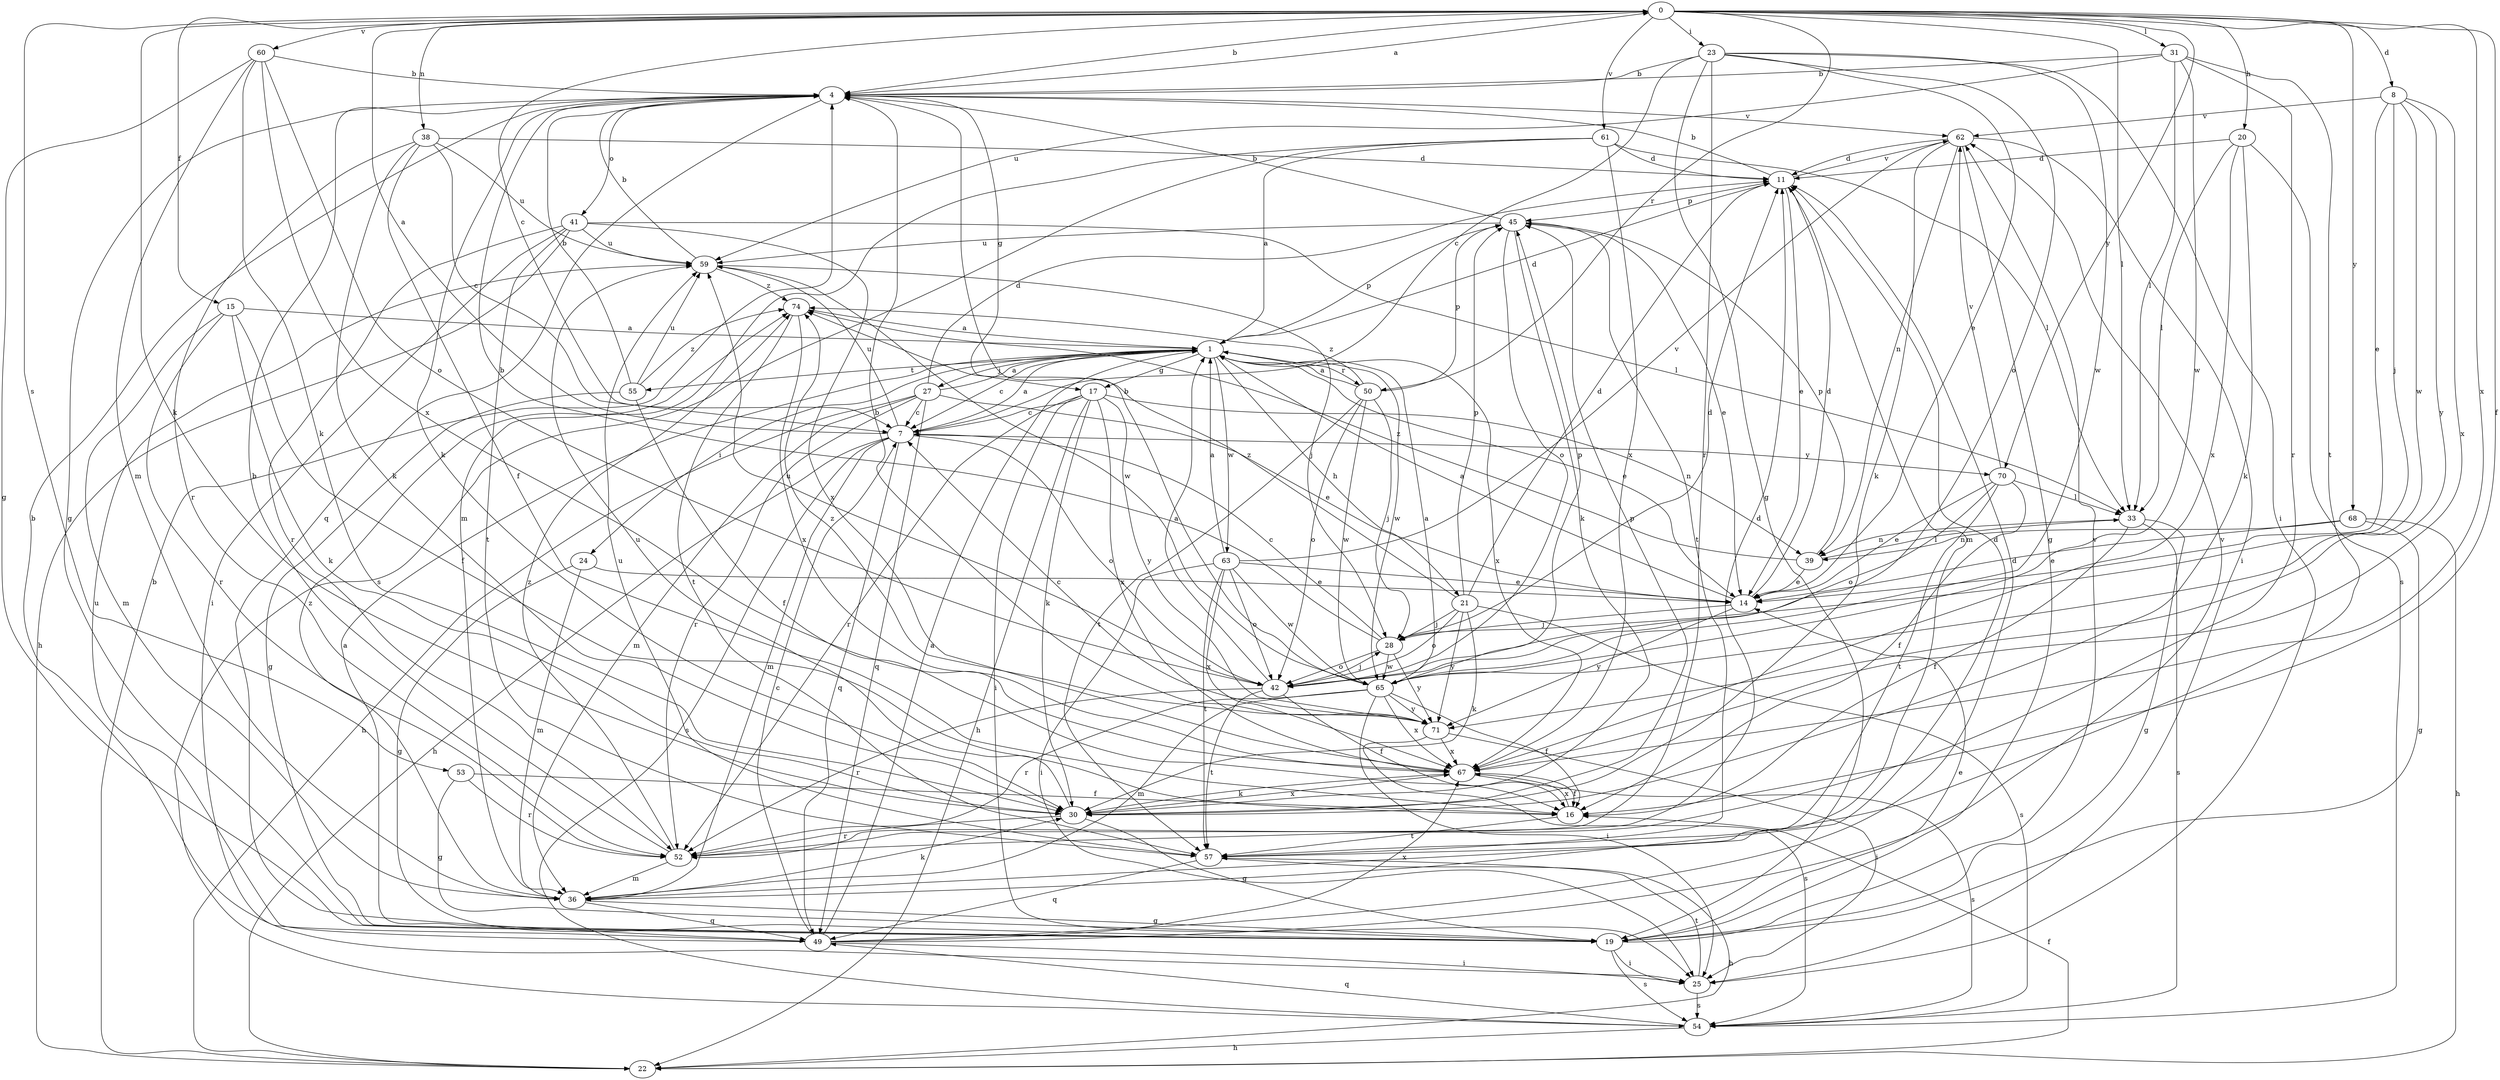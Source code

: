 strict digraph  {
0;
1;
4;
7;
8;
11;
14;
15;
16;
17;
19;
20;
21;
22;
23;
24;
25;
27;
28;
30;
31;
33;
36;
38;
39;
41;
42;
45;
49;
50;
52;
53;
54;
55;
57;
59;
60;
61;
62;
63;
65;
67;
68;
70;
71;
74;
0 -> 4  [label=b];
0 -> 7  [label=c];
0 -> 8  [label=d];
0 -> 15  [label=f];
0 -> 16  [label=f];
0 -> 20  [label=h];
0 -> 23  [label=i];
0 -> 30  [label=k];
0 -> 31  [label=l];
0 -> 33  [label=l];
0 -> 38  [label=n];
0 -> 50  [label=r];
0 -> 53  [label=s];
0 -> 60  [label=v];
0 -> 61  [label=v];
0 -> 67  [label=x];
0 -> 68  [label=y];
0 -> 70  [label=y];
1 -> 7  [label=c];
1 -> 11  [label=d];
1 -> 14  [label=e];
1 -> 17  [label=g];
1 -> 21  [label=h];
1 -> 24  [label=i];
1 -> 27  [label=j];
1 -> 45  [label=p];
1 -> 50  [label=r];
1 -> 55  [label=t];
1 -> 63  [label=w];
1 -> 65  [label=w];
1 -> 67  [label=x];
4 -> 0  [label=a];
4 -> 17  [label=g];
4 -> 19  [label=g];
4 -> 30  [label=k];
4 -> 41  [label=o];
4 -> 49  [label=q];
4 -> 62  [label=v];
7 -> 0  [label=a];
7 -> 1  [label=a];
7 -> 22  [label=h];
7 -> 36  [label=m];
7 -> 42  [label=o];
7 -> 49  [label=q];
7 -> 54  [label=s];
7 -> 59  [label=u];
7 -> 70  [label=y];
8 -> 14  [label=e];
8 -> 28  [label=j];
8 -> 62  [label=v];
8 -> 65  [label=w];
8 -> 67  [label=x];
8 -> 71  [label=y];
11 -> 4  [label=b];
11 -> 14  [label=e];
11 -> 36  [label=m];
11 -> 45  [label=p];
11 -> 62  [label=v];
14 -> 1  [label=a];
14 -> 11  [label=d];
14 -> 28  [label=j];
14 -> 71  [label=y];
15 -> 1  [label=a];
15 -> 16  [label=f];
15 -> 30  [label=k];
15 -> 36  [label=m];
15 -> 52  [label=r];
16 -> 57  [label=t];
16 -> 67  [label=x];
17 -> 7  [label=c];
17 -> 22  [label=h];
17 -> 25  [label=i];
17 -> 30  [label=k];
17 -> 39  [label=n];
17 -> 52  [label=r];
17 -> 67  [label=x];
17 -> 71  [label=y];
19 -> 1  [label=a];
19 -> 14  [label=e];
19 -> 25  [label=i];
19 -> 54  [label=s];
19 -> 62  [label=v];
20 -> 11  [label=d];
20 -> 30  [label=k];
20 -> 33  [label=l];
20 -> 54  [label=s];
20 -> 67  [label=x];
21 -> 11  [label=d];
21 -> 28  [label=j];
21 -> 30  [label=k];
21 -> 42  [label=o];
21 -> 45  [label=p];
21 -> 54  [label=s];
21 -> 71  [label=y];
21 -> 74  [label=z];
22 -> 4  [label=b];
22 -> 16  [label=f];
23 -> 4  [label=b];
23 -> 7  [label=c];
23 -> 14  [label=e];
23 -> 19  [label=g];
23 -> 25  [label=i];
23 -> 42  [label=o];
23 -> 52  [label=r];
23 -> 65  [label=w];
24 -> 14  [label=e];
24 -> 19  [label=g];
24 -> 36  [label=m];
25 -> 54  [label=s];
25 -> 57  [label=t];
27 -> 1  [label=a];
27 -> 7  [label=c];
27 -> 11  [label=d];
27 -> 14  [label=e];
27 -> 22  [label=h];
27 -> 36  [label=m];
27 -> 49  [label=q];
27 -> 52  [label=r];
28 -> 4  [label=b];
28 -> 7  [label=c];
28 -> 11  [label=d];
28 -> 42  [label=o];
28 -> 65  [label=w];
28 -> 71  [label=y];
30 -> 19  [label=g];
30 -> 45  [label=p];
30 -> 52  [label=r];
30 -> 59  [label=u];
30 -> 67  [label=x];
31 -> 4  [label=b];
31 -> 33  [label=l];
31 -> 52  [label=r];
31 -> 57  [label=t];
31 -> 59  [label=u];
31 -> 65  [label=w];
33 -> 16  [label=f];
33 -> 19  [label=g];
33 -> 39  [label=n];
33 -> 54  [label=s];
36 -> 11  [label=d];
36 -> 19  [label=g];
36 -> 30  [label=k];
36 -> 49  [label=q];
36 -> 74  [label=z];
38 -> 7  [label=c];
38 -> 11  [label=d];
38 -> 16  [label=f];
38 -> 30  [label=k];
38 -> 52  [label=r];
38 -> 59  [label=u];
39 -> 14  [label=e];
39 -> 33  [label=l];
39 -> 45  [label=p];
39 -> 74  [label=z];
41 -> 22  [label=h];
41 -> 25  [label=i];
41 -> 33  [label=l];
41 -> 52  [label=r];
41 -> 57  [label=t];
41 -> 59  [label=u];
41 -> 67  [label=x];
42 -> 1  [label=a];
42 -> 16  [label=f];
42 -> 28  [label=j];
42 -> 52  [label=r];
42 -> 57  [label=t];
42 -> 59  [label=u];
45 -> 4  [label=b];
45 -> 14  [label=e];
45 -> 30  [label=k];
45 -> 42  [label=o];
45 -> 57  [label=t];
45 -> 59  [label=u];
49 -> 1  [label=a];
49 -> 4  [label=b];
49 -> 7  [label=c];
49 -> 11  [label=d];
49 -> 25  [label=i];
49 -> 59  [label=u];
49 -> 62  [label=v];
49 -> 67  [label=x];
50 -> 1  [label=a];
50 -> 28  [label=j];
50 -> 42  [label=o];
50 -> 45  [label=p];
50 -> 57  [label=t];
50 -> 65  [label=w];
50 -> 74  [label=z];
52 -> 4  [label=b];
52 -> 11  [label=d];
52 -> 36  [label=m];
52 -> 74  [label=z];
53 -> 16  [label=f];
53 -> 19  [label=g];
53 -> 52  [label=r];
54 -> 22  [label=h];
54 -> 49  [label=q];
55 -> 4  [label=b];
55 -> 16  [label=f];
55 -> 19  [label=g];
55 -> 59  [label=u];
55 -> 74  [label=z];
57 -> 22  [label=h];
57 -> 49  [label=q];
57 -> 59  [label=u];
59 -> 4  [label=b];
59 -> 28  [label=j];
59 -> 65  [label=w];
59 -> 74  [label=z];
60 -> 4  [label=b];
60 -> 19  [label=g];
60 -> 30  [label=k];
60 -> 36  [label=m];
60 -> 42  [label=o];
60 -> 67  [label=x];
61 -> 1  [label=a];
61 -> 11  [label=d];
61 -> 33  [label=l];
61 -> 36  [label=m];
61 -> 54  [label=s];
61 -> 67  [label=x];
62 -> 11  [label=d];
62 -> 19  [label=g];
62 -> 25  [label=i];
62 -> 30  [label=k];
62 -> 39  [label=n];
63 -> 1  [label=a];
63 -> 14  [label=e];
63 -> 25  [label=i];
63 -> 42  [label=o];
63 -> 57  [label=t];
63 -> 62  [label=v];
63 -> 65  [label=w];
63 -> 67  [label=x];
65 -> 1  [label=a];
65 -> 4  [label=b];
65 -> 16  [label=f];
65 -> 25  [label=i];
65 -> 36  [label=m];
65 -> 45  [label=p];
65 -> 52  [label=r];
65 -> 67  [label=x];
65 -> 71  [label=y];
67 -> 16  [label=f];
67 -> 30  [label=k];
67 -> 54  [label=s];
68 -> 14  [label=e];
68 -> 19  [label=g];
68 -> 22  [label=h];
68 -> 39  [label=n];
70 -> 14  [label=e];
70 -> 16  [label=f];
70 -> 33  [label=l];
70 -> 42  [label=o];
70 -> 57  [label=t];
70 -> 62  [label=v];
71 -> 4  [label=b];
71 -> 7  [label=c];
71 -> 25  [label=i];
71 -> 54  [label=s];
71 -> 67  [label=x];
71 -> 74  [label=z];
74 -> 1  [label=a];
74 -> 57  [label=t];
74 -> 67  [label=x];
}
